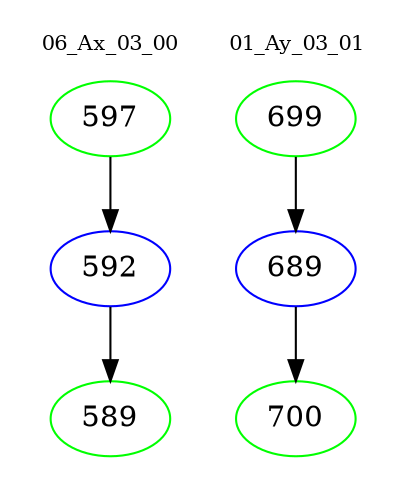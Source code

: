 digraph{
subgraph cluster_0 {
color = white
label = "06_Ax_03_00";
fontsize=10;
T0_597 [label="597", color="green"]
T0_597 -> T0_592 [color="black"]
T0_592 [label="592", color="blue"]
T0_592 -> T0_589 [color="black"]
T0_589 [label="589", color="green"]
}
subgraph cluster_1 {
color = white
label = "01_Ay_03_01";
fontsize=10;
T1_699 [label="699", color="green"]
T1_699 -> T1_689 [color="black"]
T1_689 [label="689", color="blue"]
T1_689 -> T1_700 [color="black"]
T1_700 [label="700", color="green"]
}
}
